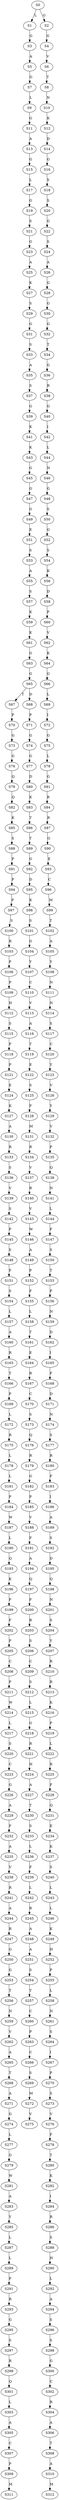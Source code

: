 strict digraph  {
	S0 -> S1 [ label = L ];
	S0 -> S2 [ label = G ];
	S1 -> S3 [ label = G ];
	S2 -> S4 [ label = G ];
	S3 -> S5 [ label = A ];
	S4 -> S6 [ label = V ];
	S5 -> S7 [ label = G ];
	S6 -> S8 [ label = T ];
	S7 -> S9 [ label = L ];
	S8 -> S10 [ label = N ];
	S9 -> S11 [ label = G ];
	S10 -> S12 [ label = K ];
	S11 -> S13 [ label = A ];
	S12 -> S14 [ label = D ];
	S13 -> S15 [ label = G ];
	S14 -> S16 [ label = G ];
	S15 -> S17 [ label = L ];
	S16 -> S18 [ label = S ];
	S17 -> S19 [ label = G ];
	S18 -> S20 [ label = S ];
	S19 -> S21 [ label = S ];
	S20 -> S22 [ label = G ];
	S21 -> S23 [ label = G ];
	S22 -> S24 [ label = S ];
	S23 -> S25 [ label = A ];
	S24 -> S26 [ label = A ];
	S25 -> S27 [ label = K ];
	S26 -> S28 [ label = G ];
	S27 -> S29 [ label = S ];
	S28 -> S30 [ label = G ];
	S29 -> S31 [ label = G ];
	S30 -> S32 [ label = G ];
	S31 -> S33 [ label = S ];
	S32 -> S34 [ label = T ];
	S33 -> S35 [ label = A ];
	S34 -> S36 [ label = G ];
	S35 -> S37 [ label = S ];
	S36 -> S38 [ label = R ];
	S37 -> S39 [ label = G ];
	S38 -> S40 [ label = G ];
	S39 -> S41 [ label = K ];
	S40 -> S42 [ label = I ];
	S41 -> S43 [ label = K ];
	S42 -> S44 [ label = L ];
	S43 -> S45 [ label = G ];
	S44 -> S46 [ label = N ];
	S45 -> S47 [ label = G ];
	S46 -> S48 [ label = G ];
	S47 -> S49 [ label = G ];
	S48 -> S50 [ label = S ];
	S49 -> S51 [ label = E ];
	S50 -> S52 [ label = G ];
	S51 -> S53 [ label = S ];
	S52 -> S54 [ label = S ];
	S53 -> S55 [ label = A ];
	S54 -> S56 [ label = K ];
	S55 -> S57 [ label = S ];
	S56 -> S58 [ label = D ];
	S57 -> S59 [ label = K ];
	S58 -> S60 [ label = P ];
	S59 -> S61 [ label = K ];
	S60 -> S62 [ label = V ];
	S61 -> S63 [ label = G ];
	S62 -> S64 [ label = K ];
	S63 -> S65 [ label = G ];
	S64 -> S66 [ label = G ];
	S65 -> S67 [ label = T ];
	S65 -> S68 [ label = D ];
	S66 -> S69 [ label = L ];
	S67 -> S70 [ label = P ];
	S68 -> S71 [ label = P ];
	S69 -> S72 [ label = I ];
	S70 -> S73 [ label = G ];
	S71 -> S74 [ label = G ];
	S72 -> S75 [ label = G ];
	S73 -> S76 [ label = G ];
	S74 -> S77 [ label = G ];
	S75 -> S78 [ label = L ];
	S76 -> S79 [ label = Q ];
	S77 -> S80 [ label = D ];
	S78 -> S81 [ label = G ];
	S79 -> S82 [ label = Q ];
	S80 -> S83 [ label = K ];
	S81 -> S84 [ label = R ];
	S82 -> S85 [ label = K ];
	S83 -> S86 [ label = T ];
	S84 -> S87 [ label = R ];
	S85 -> S88 [ label = S ];
	S86 -> S89 [ label = T ];
	S87 -> S90 [ label = G ];
	S88 -> S91 [ label = P ];
	S89 -> S92 [ label = G ];
	S90 -> S93 [ label = E ];
	S91 -> S94 [ label = P ];
	S92 -> S95 [ label = D ];
	S93 -> S96 [ label = C ];
	S94 -> S97 [ label = P ];
	S95 -> S98 [ label = K ];
	S96 -> S99 [ label = M ];
	S97 -> S100 [ label = S ];
	S98 -> S101 [ label = S ];
	S99 -> S102 [ label = T ];
	S100 -> S103 [ label = R ];
	S101 -> S104 [ label = G ];
	S102 -> S105 [ label = A ];
	S103 -> S106 [ label = P ];
	S104 -> S107 [ label = Y ];
	S105 -> S108 [ label = Y ];
	S106 -> S109 [ label = P ];
	S107 -> S110 [ label = C ];
	S108 -> S111 [ label = N ];
	S109 -> S112 [ label = H ];
	S110 -> S113 [ label = V ];
	S111 -> S114 [ label = N ];
	S112 -> S115 [ label = S ];
	S113 -> S116 [ label = A ];
	S114 -> S117 [ label = S ];
	S115 -> S118 [ label = P ];
	S116 -> S119 [ label = T ];
	S117 -> S120 [ label = C ];
	S118 -> S121 [ label = P ];
	S119 -> S122 [ label = E ];
	S120 -> S123 [ label = Y ];
	S121 -> S124 [ label = E ];
	S122 -> S125 [ label = S ];
	S123 -> S126 [ label = V ];
	S124 -> S127 [ label = K ];
	S125 -> S128 [ label = F ];
	S126 -> S129 [ label = Y ];
	S127 -> S130 [ label = A ];
	S128 -> S131 [ label = M ];
	S129 -> S132 [ label = V ];
	S130 -> S133 [ label = R ];
	S131 -> S134 [ label = R ];
	S132 -> S135 [ label = P ];
	S133 -> S136 [ label = S ];
	S134 -> S137 [ label = V ];
	S135 -> S138 [ label = Q ];
	S136 -> S139 [ label = V ];
	S137 -> S140 [ label = R ];
	S138 -> S141 [ label = N ];
	S139 -> S142 [ label = S ];
	S140 -> S143 [ label = V ];
	S141 -> S144 [ label = L ];
	S142 -> S145 [ label = P ];
	S143 -> S146 [ label = W ];
	S144 -> S147 [ label = F ];
	S145 -> S148 [ label = S ];
	S146 -> S149 [ label = A ];
	S147 -> S150 [ label = S ];
	S148 -> S151 [ label = F ];
	S149 -> S152 [ label = P ];
	S150 -> S153 [ label = T ];
	S151 -> S154 [ label = S ];
	S152 -> S155 [ label = F ];
	S153 -> S156 [ label = P ];
	S154 -> S157 [ label = L ];
	S155 -> S158 [ label = L ];
	S156 -> S159 [ label = N ];
	S157 -> S160 [ label = A ];
	S158 -> S161 [ label = T ];
	S159 -> S162 [ label = D ];
	S160 -> S163 [ label = R ];
	S161 -> S164 [ label = E ];
	S162 -> S165 [ label = I ];
	S163 -> S166 [ label = T ];
	S164 -> S167 [ label = R ];
	S165 -> S168 [ label = F ];
	S166 -> S169 [ label = P ];
	S167 -> S170 [ label = C ];
	S168 -> S171 [ label = D ];
	S169 -> S172 [ label = L ];
	S170 -> S173 [ label = S ];
	S171 -> S174 [ label = N ];
	S172 -> S175 [ label = R ];
	S173 -> S176 [ label = Q ];
	S174 -> S177 [ label = S ];
	S175 -> S178 [ label = L ];
	S176 -> S179 [ label = R ];
	S177 -> S180 [ label = R ];
	S178 -> S181 [ label = L ];
	S179 -> S182 [ label = G ];
	S180 -> S183 [ label = F ];
	S181 -> S184 [ label = P ];
	S182 -> S185 [ label = P ];
	S183 -> S186 [ label = I ];
	S184 -> S187 [ label = W ];
	S185 -> S188 [ label = V ];
	S186 -> S189 [ label = A ];
	S187 -> S190 [ label = L ];
	S188 -> S191 [ label = F ];
	S189 -> S192 [ label = S ];
	S190 -> S193 [ label = Q ];
	S191 -> S194 [ label = A ];
	S192 -> S195 [ label = D ];
	S193 -> S196 [ label = K ];
	S194 -> S197 [ label = Q ];
	S195 -> S198 [ label = Q ];
	S196 -> S199 [ label = P ];
	S197 -> S200 [ label = F ];
	S198 -> S201 [ label = N ];
	S199 -> S202 [ label = F ];
	S200 -> S203 [ label = R ];
	S201 -> S204 [ label = S ];
	S202 -> S205 [ label = P ];
	S203 -> S206 [ label = S ];
	S204 -> S207 [ label = Y ];
	S205 -> S208 [ label = C ];
	S206 -> S209 [ label = C ];
	S207 -> S210 [ label = R ];
	S208 -> S211 [ label = P ];
	S209 -> S212 [ label = S ];
	S210 -> S213 [ label = R ];
	S211 -> S214 [ label = W ];
	S212 -> S215 [ label = L ];
	S213 -> S216 [ label = K ];
	S214 -> S217 [ label = L ];
	S215 -> S218 [ label = G ];
	S216 -> S219 [ label = P ];
	S217 -> S220 [ label = S ];
	S218 -> S221 [ label = R ];
	S219 -> S222 [ label = L ];
	S220 -> S223 [ label = C ];
	S221 -> S224 [ label = H ];
	S222 -> S225 [ label = R ];
	S223 -> S226 [ label = G ];
	S224 -> S227 [ label = A ];
	S225 -> S228 [ label = F ];
	S226 -> S229 [ label = A ];
	S227 -> S230 [ label = T ];
	S228 -> S231 [ label = Q ];
	S229 -> S232 [ label = F ];
	S230 -> S233 [ label = S ];
	S231 -> S234 [ label = E ];
	S232 -> S235 [ label = A ];
	S233 -> S236 [ label = L ];
	S234 -> S237 [ label = K ];
	S235 -> S238 [ label = V ];
	S236 -> S239 [ label = F ];
	S237 -> S240 [ label = S ];
	S238 -> S241 [ label = R ];
	S239 -> S242 [ label = L ];
	S240 -> S243 [ label = L ];
	S241 -> S244 [ label = A ];
	S242 -> S245 [ label = R ];
	S243 -> S246 [ label = L ];
	S244 -> S247 [ label = R ];
	S245 -> S248 [ label = A ];
	S246 -> S249 [ label = K ];
	S247 -> S250 [ label = G ];
	S248 -> S251 [ label = A ];
	S249 -> S252 [ label = H ];
	S250 -> S253 [ label = G ];
	S251 -> S254 [ label = S ];
	S252 -> S255 [ label = P ];
	S253 -> S256 [ label = T ];
	S254 -> S257 [ label = T ];
	S255 -> S258 [ label = L ];
	S256 -> S259 [ label = N ];
	S257 -> S260 [ label = C ];
	S258 -> S261 [ label = N ];
	S259 -> S262 [ label = V ];
	S260 -> S263 [ label = P ];
	S261 -> S264 [ label = S ];
	S262 -> S265 [ label = A ];
	S263 -> S266 [ label = C ];
	S264 -> S267 [ label = I ];
	S265 -> S268 [ label = T ];
	S266 -> S269 [ label = S ];
	S267 -> S270 [ label = P ];
	S268 -> S271 [ label = A ];
	S269 -> S272 [ label = M ];
	S270 -> S273 [ label = S ];
	S271 -> S274 [ label = G ];
	S272 -> S275 [ label = V ];
	S273 -> S276 [ label = V ];
	S274 -> S277 [ label = L ];
	S276 -> S278 [ label = F ];
	S277 -> S279 [ label = G ];
	S278 -> S280 [ label = T ];
	S279 -> S281 [ label = W ];
	S280 -> S282 [ label = K ];
	S281 -> S283 [ label = A ];
	S282 -> S284 [ label = I ];
	S283 -> S285 [ label = Y ];
	S284 -> S286 [ label = R ];
	S285 -> S287 [ label = L ];
	S286 -> S288 [ label = S ];
	S287 -> S289 [ label = L ];
	S288 -> S290 [ label = H ];
	S289 -> S291 [ label = P ];
	S290 -> S292 [ label = L ];
	S291 -> S293 [ label = R ];
	S292 -> S294 [ label = A ];
	S293 -> S295 [ label = G ];
	S294 -> S296 [ label = S ];
	S295 -> S297 [ label = S ];
	S296 -> S298 [ label = S ];
	S297 -> S299 [ label = R ];
	S298 -> S300 [ label = G ];
	S299 -> S301 [ label = Q ];
	S300 -> S302 [ label = C ];
	S301 -> S303 [ label = L ];
	S302 -> S304 [ label = R ];
	S303 -> S305 [ label = A ];
	S304 -> S306 [ label = A ];
	S305 -> S307 [ label = C ];
	S306 -> S308 [ label = T ];
	S307 -> S309 [ label = P ];
	S308 -> S310 [ label = A ];
	S309 -> S311 [ label = M ];
	S310 -> S312 [ label = M ];
}

